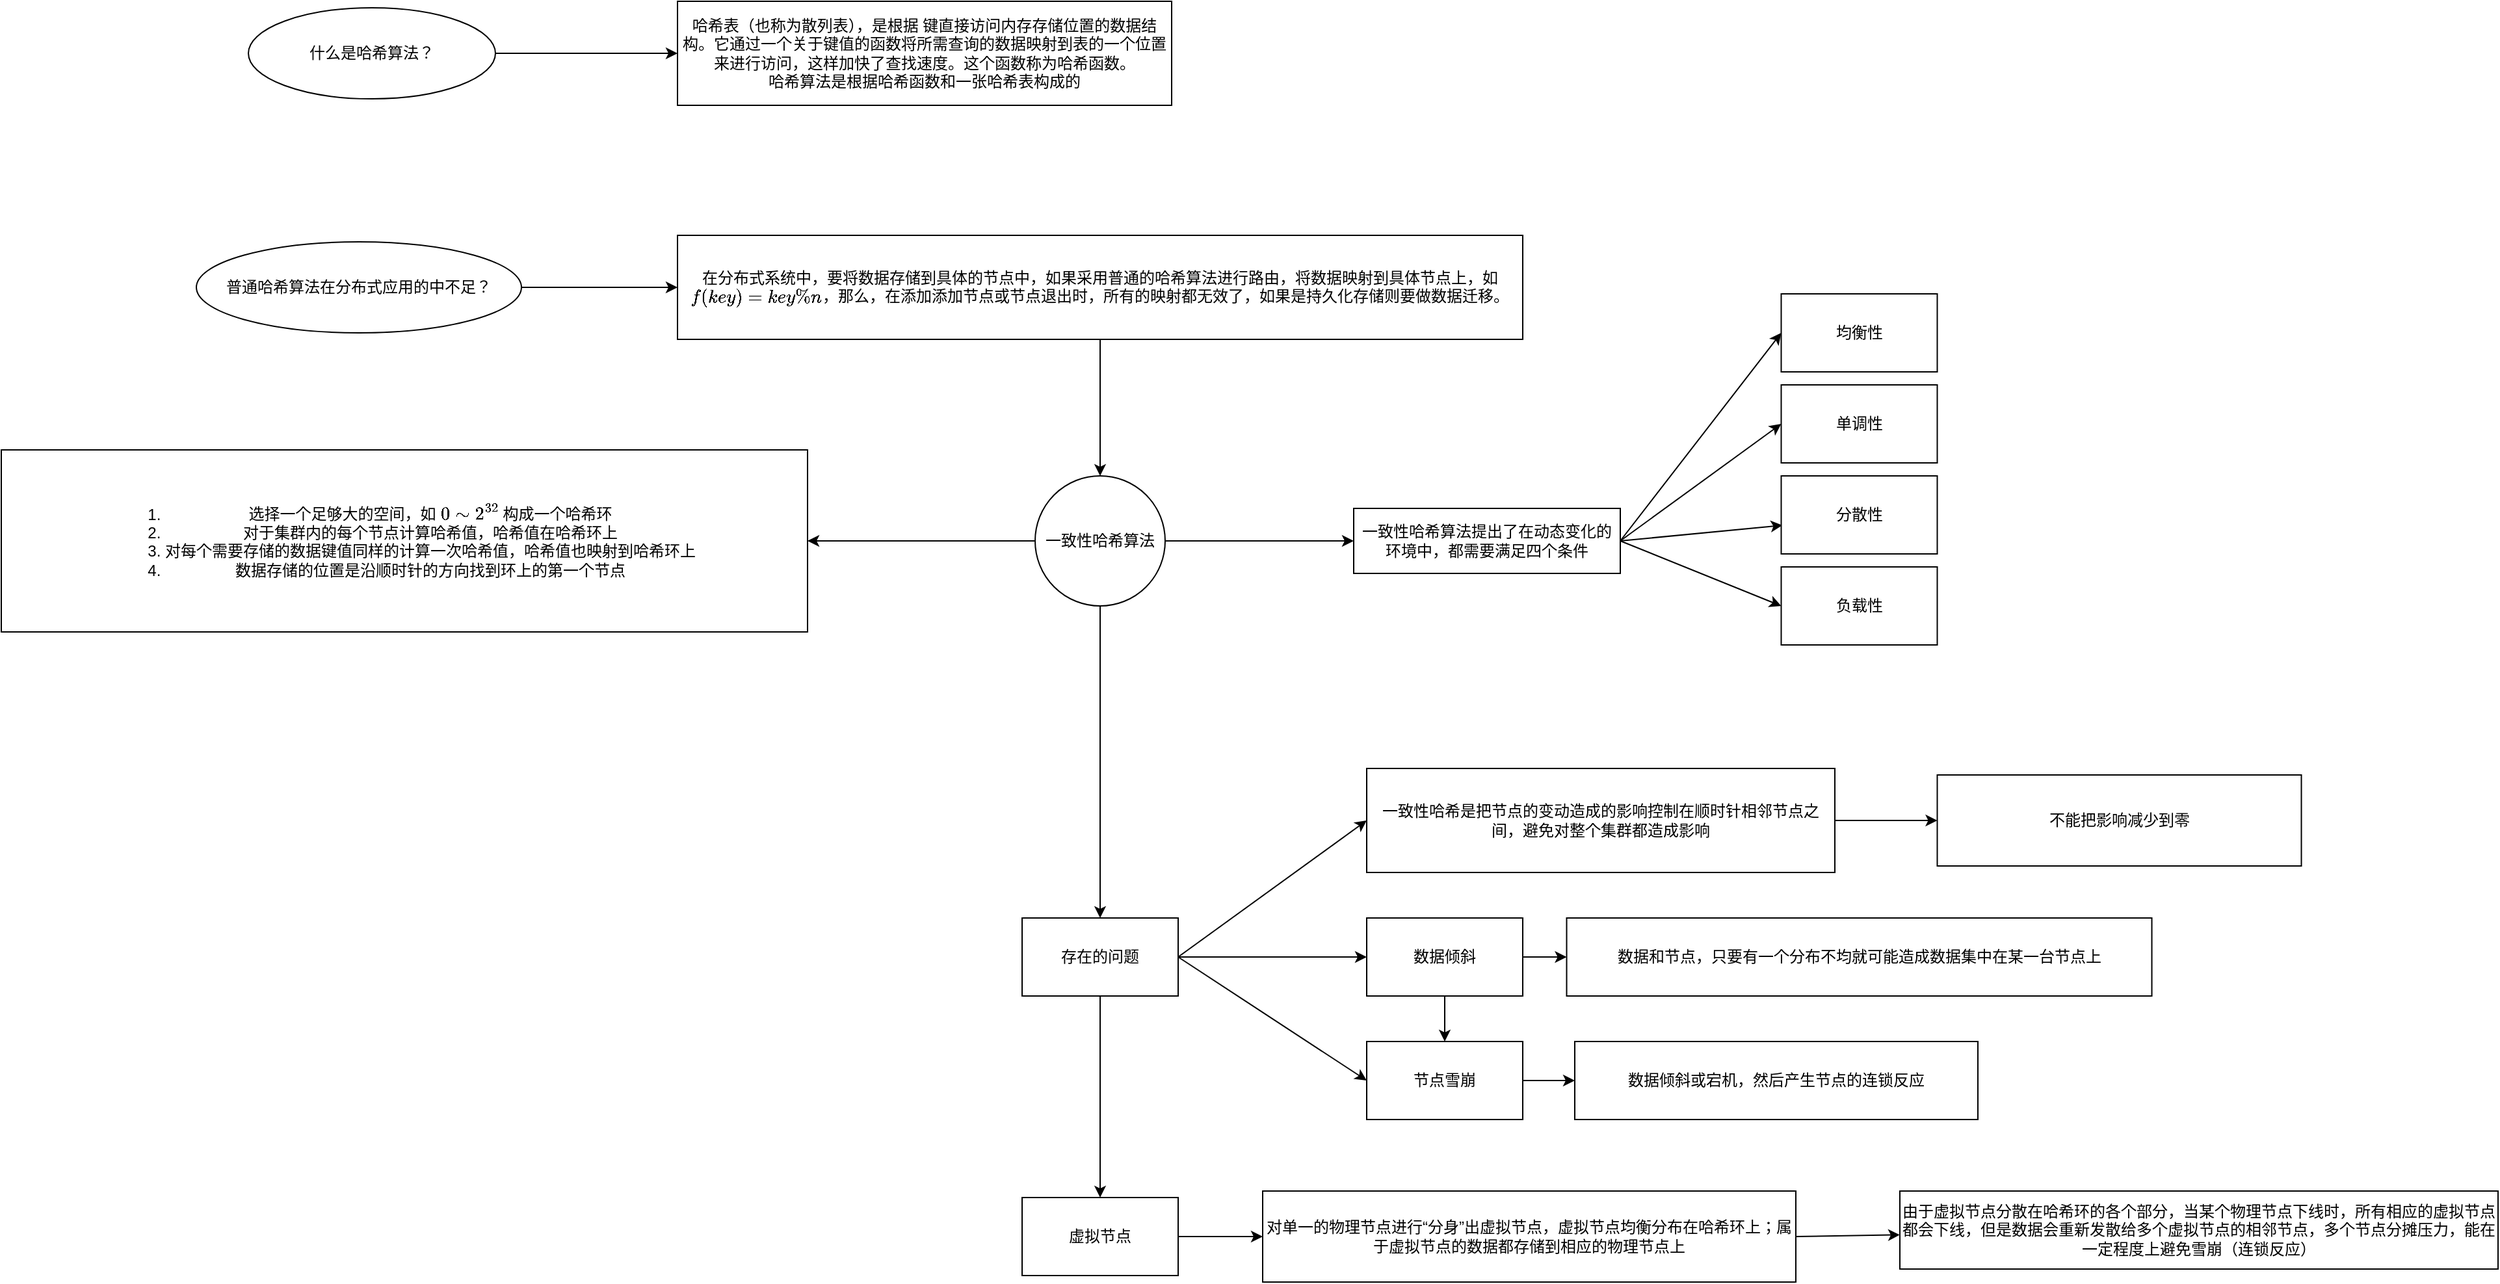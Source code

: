 <mxfile version="14.6.11" type="github" pages="2">
  <diagram id="_ftIEuQbQowRMAcyedYQ" name="哈希算法">
    <mxGraphModel dx="946" dy="611" grid="1" gridSize="10" guides="1" tooltips="1" connect="1" arrows="1" fold="1" page="1" pageScale="1" pageWidth="3300" pageHeight="4681" math="1" shadow="0">
      <root>
        <mxCell id="0" />
        <mxCell id="1" parent="0" />
        <mxCell id="ZgCmA2nvShc4hJAHGpMs-3" style="edgeStyle=none;rounded=0;orthogonalLoop=1;jettySize=auto;html=1;exitX=1;exitY=0.5;exitDx=0;exitDy=0;entryX=0;entryY=0.5;entryDx=0;entryDy=0;" parent="1" source="ZgCmA2nvShc4hJAHGpMs-1" target="ZgCmA2nvShc4hJAHGpMs-2" edge="1">
          <mxGeometry relative="1" as="geometry" />
        </mxCell>
        <mxCell id="ZgCmA2nvShc4hJAHGpMs-1" value="什么是哈希算法？" style="ellipse;whiteSpace=wrap;html=1;" parent="1" vertex="1">
          <mxGeometry x="540" y="175" width="190" height="70" as="geometry" />
        </mxCell>
        <mxCell id="ZgCmA2nvShc4hJAHGpMs-2" value="哈希表（也称为散列表），是根据 键直接访问内存存储位置的数据结构。它通过一个关于键值的函数将所需查询的数据映射到表的一个位置来进行访问，这样加快了查找速度。这个函数称为哈希函数。&lt;br&gt;哈希算法是根据哈希函数和一张哈希表构成的" style="rounded=0;whiteSpace=wrap;html=1;" parent="1" vertex="1">
          <mxGeometry x="870" y="170" width="380" height="80" as="geometry" />
        </mxCell>
        <mxCell id="ZgCmA2nvShc4hJAHGpMs-7" style="edgeStyle=none;rounded=0;orthogonalLoop=1;jettySize=auto;html=1;exitX=1;exitY=0.5;exitDx=0;exitDy=0;entryX=0;entryY=0.5;entryDx=0;entryDy=0;" parent="1" source="ZgCmA2nvShc4hJAHGpMs-4" target="ZgCmA2nvShc4hJAHGpMs-6" edge="1">
          <mxGeometry relative="1" as="geometry" />
        </mxCell>
        <mxCell id="ZgCmA2nvShc4hJAHGpMs-4" value="普通哈希算法在分布式应用的中不足？" style="ellipse;whiteSpace=wrap;html=1;" parent="1" vertex="1">
          <mxGeometry x="500" y="355" width="250" height="70" as="geometry" />
        </mxCell>
        <mxCell id="ZgCmA2nvShc4hJAHGpMs-9" style="edgeStyle=none;rounded=0;orthogonalLoop=1;jettySize=auto;html=1;exitX=0.5;exitY=1;exitDx=0;exitDy=0;entryX=0.5;entryY=0;entryDx=0;entryDy=0;" parent="1" source="ZgCmA2nvShc4hJAHGpMs-6" target="ZgCmA2nvShc4hJAHGpMs-8" edge="1">
          <mxGeometry relative="1" as="geometry" />
        </mxCell>
        <mxCell id="ZgCmA2nvShc4hJAHGpMs-6" value="在分布式系统中，要将数据存储到具体的节点中，如果采用普通的哈希算法进行路由，将数据映射到具体节点上，如 `f(key) = key % n`，那么，在添加添加节点或节点退出时，所有的映射都无效了，如果是持久化存储则要做数据迁移。" style="rounded=0;whiteSpace=wrap;html=1;" parent="1" vertex="1">
          <mxGeometry x="870" y="350" width="650" height="80" as="geometry" />
        </mxCell>
        <mxCell id="wSCQ2BmdZy3b9YI79-c1-19" style="edgeStyle=none;rounded=0;orthogonalLoop=1;jettySize=auto;html=1;exitX=1;exitY=0.5;exitDx=0;exitDy=0;entryX=0;entryY=0.5;entryDx=0;entryDy=0;" parent="1" source="ZgCmA2nvShc4hJAHGpMs-8" target="ZgCmA2nvShc4hJAHGpMs-10" edge="1">
          <mxGeometry relative="1" as="geometry" />
        </mxCell>
        <mxCell id="wSCQ2BmdZy3b9YI79-c1-20" style="edgeStyle=none;rounded=0;orthogonalLoop=1;jettySize=auto;html=1;exitX=0.5;exitY=1;exitDx=0;exitDy=0;" parent="1" source="ZgCmA2nvShc4hJAHGpMs-8" target="wSCQ2BmdZy3b9YI79-c1-7" edge="1">
          <mxGeometry relative="1" as="geometry" />
        </mxCell>
        <mxCell id="wSCQ2BmdZy3b9YI79-c1-27" style="edgeStyle=none;rounded=0;orthogonalLoop=1;jettySize=auto;html=1;exitX=0;exitY=0.5;exitDx=0;exitDy=0;" parent="1" source="ZgCmA2nvShc4hJAHGpMs-8" target="wSCQ2BmdZy3b9YI79-c1-1" edge="1">
          <mxGeometry relative="1" as="geometry" />
        </mxCell>
        <mxCell id="ZgCmA2nvShc4hJAHGpMs-8" value="一致性哈希算法" style="ellipse;whiteSpace=wrap;html=1;aspect=fixed;" parent="1" vertex="1">
          <mxGeometry x="1145" y="535" width="100" height="100" as="geometry" />
        </mxCell>
        <mxCell id="ZgCmA2nvShc4hJAHGpMs-13" value="" style="edgeStyle=none;rounded=0;orthogonalLoop=1;jettySize=auto;html=1;exitX=1;exitY=0.5;exitDx=0;exitDy=0;entryX=0;entryY=0.5;entryDx=0;entryDy=0;" parent="1" source="ZgCmA2nvShc4hJAHGpMs-10" target="ZgCmA2nvShc4hJAHGpMs-12" edge="1">
          <mxGeometry relative="1" as="geometry" />
        </mxCell>
        <mxCell id="ZgCmA2nvShc4hJAHGpMs-17" style="edgeStyle=none;rounded=0;orthogonalLoop=1;jettySize=auto;html=1;exitX=1;exitY=0.5;exitDx=0;exitDy=0;entryX=0;entryY=0.5;entryDx=0;entryDy=0;" parent="1" source="ZgCmA2nvShc4hJAHGpMs-10" target="ZgCmA2nvShc4hJAHGpMs-14" edge="1">
          <mxGeometry relative="1" as="geometry" />
        </mxCell>
        <mxCell id="ZgCmA2nvShc4hJAHGpMs-18" style="edgeStyle=none;rounded=0;orthogonalLoop=1;jettySize=auto;html=1;exitX=1;exitY=0.5;exitDx=0;exitDy=0;entryX=0.008;entryY=0.633;entryDx=0;entryDy=0;entryPerimeter=0;" parent="1" source="ZgCmA2nvShc4hJAHGpMs-10" target="ZgCmA2nvShc4hJAHGpMs-15" edge="1">
          <mxGeometry relative="1" as="geometry" />
        </mxCell>
        <mxCell id="ZgCmA2nvShc4hJAHGpMs-19" style="edgeStyle=none;rounded=0;orthogonalLoop=1;jettySize=auto;html=1;exitX=1;exitY=0.5;exitDx=0;exitDy=0;entryX=0;entryY=0.5;entryDx=0;entryDy=0;" parent="1" source="ZgCmA2nvShc4hJAHGpMs-10" target="ZgCmA2nvShc4hJAHGpMs-16" edge="1">
          <mxGeometry relative="1" as="geometry" />
        </mxCell>
        <mxCell id="ZgCmA2nvShc4hJAHGpMs-10" value="一致性哈希算法提出了在动态变化的环境中，都需要满足四个条件" style="whiteSpace=wrap;html=1;" parent="1" vertex="1">
          <mxGeometry x="1390" y="560" width="205" height="50" as="geometry" />
        </mxCell>
        <mxCell id="ZgCmA2nvShc4hJAHGpMs-12" value="均衡性" style="whiteSpace=wrap;html=1;" parent="1" vertex="1">
          <mxGeometry x="1718.75" y="395" width="120" height="60" as="geometry" />
        </mxCell>
        <mxCell id="ZgCmA2nvShc4hJAHGpMs-14" value="单调性" style="whiteSpace=wrap;html=1;" parent="1" vertex="1">
          <mxGeometry x="1718.75" y="465" width="120" height="60" as="geometry" />
        </mxCell>
        <mxCell id="ZgCmA2nvShc4hJAHGpMs-15" value="分散性" style="whiteSpace=wrap;html=1;" parent="1" vertex="1">
          <mxGeometry x="1718.75" y="535" width="120" height="60" as="geometry" />
        </mxCell>
        <mxCell id="ZgCmA2nvShc4hJAHGpMs-16" value="负载性" style="whiteSpace=wrap;html=1;" parent="1" vertex="1">
          <mxGeometry x="1718.75" y="605" width="120" height="60" as="geometry" />
        </mxCell>
        <mxCell id="wSCQ2BmdZy3b9YI79-c1-1" value="&lt;ol&gt;&lt;li&gt;选择一个足够大的空间，如 `0 ~ 2^32` 构成一个哈希环&lt;/li&gt;&lt;li&gt;对于集群内的每个节点计算哈希值，哈希值在哈希环上&lt;/li&gt;&lt;li&gt;对每个需要存储的数据键值同样的计算一次哈希值，哈希值也映射到哈希环上&lt;/li&gt;&lt;li&gt;数据存储的位置是沿顺时针的方向找到环上的第一个节点&lt;/li&gt;&lt;/ol&gt;" style="whiteSpace=wrap;html=1;" parent="1" vertex="1">
          <mxGeometry x="350" y="515" width="620" height="140" as="geometry" />
        </mxCell>
        <mxCell id="wSCQ2BmdZy3b9YI79-c1-6" style="edgeStyle=orthogonalEdgeStyle;rounded=0;orthogonalLoop=1;jettySize=auto;html=1;exitX=1;exitY=0.5;exitDx=0;exitDy=0;entryX=0;entryY=0.5;entryDx=0;entryDy=0;" parent="1" source="wSCQ2BmdZy3b9YI79-c1-3" target="wSCQ2BmdZy3b9YI79-c1-5" edge="1">
          <mxGeometry relative="1" as="geometry" />
        </mxCell>
        <mxCell id="wSCQ2BmdZy3b9YI79-c1-3" value="一致性哈希是把节点的变动造成的影响控制在顺时针相邻节点之间，避免对整个集群都造成影响" style="rounded=0;whiteSpace=wrap;html=1;" parent="1" vertex="1">
          <mxGeometry x="1400" y="760" width="360" height="80" as="geometry" />
        </mxCell>
        <mxCell id="wSCQ2BmdZy3b9YI79-c1-5" value="不能把影响减少到零" style="rounded=0;whiteSpace=wrap;html=1;" parent="1" vertex="1">
          <mxGeometry x="1838.75" y="765" width="280" height="70" as="geometry" />
        </mxCell>
        <mxCell id="wSCQ2BmdZy3b9YI79-c1-8" style="rounded=0;orthogonalLoop=1;jettySize=auto;html=1;exitX=1;exitY=0.5;exitDx=0;exitDy=0;entryX=0;entryY=0.5;entryDx=0;entryDy=0;" parent="1" source="wSCQ2BmdZy3b9YI79-c1-7" target="wSCQ2BmdZy3b9YI79-c1-3" edge="1">
          <mxGeometry relative="1" as="geometry" />
        </mxCell>
        <mxCell id="wSCQ2BmdZy3b9YI79-c1-11" style="edgeStyle=none;rounded=0;orthogonalLoop=1;jettySize=auto;html=1;exitX=1;exitY=0.5;exitDx=0;exitDy=0;entryX=0;entryY=0.5;entryDx=0;entryDy=0;" parent="1" source="wSCQ2BmdZy3b9YI79-c1-7" target="wSCQ2BmdZy3b9YI79-c1-9" edge="1">
          <mxGeometry relative="1" as="geometry" />
        </mxCell>
        <mxCell id="wSCQ2BmdZy3b9YI79-c1-14" style="edgeStyle=none;rounded=0;orthogonalLoop=1;jettySize=auto;html=1;exitX=1;exitY=0.5;exitDx=0;exitDy=0;entryX=0;entryY=0.5;entryDx=0;entryDy=0;" parent="1" source="wSCQ2BmdZy3b9YI79-c1-7" target="wSCQ2BmdZy3b9YI79-c1-13" edge="1">
          <mxGeometry relative="1" as="geometry" />
        </mxCell>
        <mxCell id="wSCQ2BmdZy3b9YI79-c1-22" style="edgeStyle=none;rounded=0;orthogonalLoop=1;jettySize=auto;html=1;exitX=0.5;exitY=1;exitDx=0;exitDy=0;" parent="1" source="wSCQ2BmdZy3b9YI79-c1-7" target="wSCQ2BmdZy3b9YI79-c1-21" edge="1">
          <mxGeometry relative="1" as="geometry" />
        </mxCell>
        <mxCell id="wSCQ2BmdZy3b9YI79-c1-7" value="存在的问题" style="rounded=0;whiteSpace=wrap;html=1;" parent="1" vertex="1">
          <mxGeometry x="1135" y="875" width="120" height="60" as="geometry" />
        </mxCell>
        <mxCell id="wSCQ2BmdZy3b9YI79-c1-12" style="edgeStyle=none;rounded=0;orthogonalLoop=1;jettySize=auto;html=1;exitX=1;exitY=0.5;exitDx=0;exitDy=0;entryX=0;entryY=0.5;entryDx=0;entryDy=0;" parent="1" source="wSCQ2BmdZy3b9YI79-c1-9" target="wSCQ2BmdZy3b9YI79-c1-10" edge="1">
          <mxGeometry relative="1" as="geometry" />
        </mxCell>
        <mxCell id="wSCQ2BmdZy3b9YI79-c1-15" style="edgeStyle=none;rounded=0;orthogonalLoop=1;jettySize=auto;html=1;exitX=0.5;exitY=1;exitDx=0;exitDy=0;entryX=0.5;entryY=0;entryDx=0;entryDy=0;" parent="1" source="wSCQ2BmdZy3b9YI79-c1-9" target="wSCQ2BmdZy3b9YI79-c1-13" edge="1">
          <mxGeometry relative="1" as="geometry" />
        </mxCell>
        <mxCell id="wSCQ2BmdZy3b9YI79-c1-9" value="数据倾斜" style="rounded=0;whiteSpace=wrap;html=1;" parent="1" vertex="1">
          <mxGeometry x="1400" y="875" width="120" height="60" as="geometry" />
        </mxCell>
        <mxCell id="wSCQ2BmdZy3b9YI79-c1-10" value="数据和节点，只要有一个分布不均就可能造成数据集中在某一台节点上" style="rounded=0;whiteSpace=wrap;html=1;" parent="1" vertex="1">
          <mxGeometry x="1553.75" y="875" width="450" height="60" as="geometry" />
        </mxCell>
        <mxCell id="wSCQ2BmdZy3b9YI79-c1-17" style="edgeStyle=none;rounded=0;orthogonalLoop=1;jettySize=auto;html=1;exitX=1;exitY=0.5;exitDx=0;exitDy=0;entryX=0;entryY=0.5;entryDx=0;entryDy=0;" parent="1" source="wSCQ2BmdZy3b9YI79-c1-13" target="wSCQ2BmdZy3b9YI79-c1-16" edge="1">
          <mxGeometry relative="1" as="geometry" />
        </mxCell>
        <mxCell id="wSCQ2BmdZy3b9YI79-c1-13" value="节点雪崩" style="rounded=0;whiteSpace=wrap;html=1;" parent="1" vertex="1">
          <mxGeometry x="1400" y="970" width="120" height="60" as="geometry" />
        </mxCell>
        <mxCell id="wSCQ2BmdZy3b9YI79-c1-16" value="数据倾斜或宕机，然后产生节点的连锁反应" style="rounded=0;whiteSpace=wrap;html=1;" parent="1" vertex="1">
          <mxGeometry x="1560" y="970" width="310" height="60" as="geometry" />
        </mxCell>
        <mxCell id="wSCQ2BmdZy3b9YI79-c1-24" style="edgeStyle=none;rounded=0;orthogonalLoop=1;jettySize=auto;html=1;exitX=1;exitY=0.5;exitDx=0;exitDy=0;" parent="1" source="wSCQ2BmdZy3b9YI79-c1-21" target="wSCQ2BmdZy3b9YI79-c1-23" edge="1">
          <mxGeometry relative="1" as="geometry" />
        </mxCell>
        <mxCell id="wSCQ2BmdZy3b9YI79-c1-21" value="虚拟节点" style="rounded=0;whiteSpace=wrap;html=1;" parent="1" vertex="1">
          <mxGeometry x="1135" y="1090" width="120" height="60" as="geometry" />
        </mxCell>
        <mxCell id="wSCQ2BmdZy3b9YI79-c1-26" style="edgeStyle=none;rounded=0;orthogonalLoop=1;jettySize=auto;html=1;exitX=1;exitY=0.5;exitDx=0;exitDy=0;" parent="1" source="wSCQ2BmdZy3b9YI79-c1-23" target="wSCQ2BmdZy3b9YI79-c1-25" edge="1">
          <mxGeometry relative="1" as="geometry" />
        </mxCell>
        <mxCell id="wSCQ2BmdZy3b9YI79-c1-23" value="对单一的物理节点进行“分身”出虚拟节点，虚拟节点均衡分布在哈希环上；属于虚拟节点的数据都存储到相应的物理节点上" style="rounded=0;whiteSpace=wrap;html=1;" parent="1" vertex="1">
          <mxGeometry x="1320" y="1085" width="410" height="70" as="geometry" />
        </mxCell>
        <mxCell id="wSCQ2BmdZy3b9YI79-c1-25" value="由于虚拟节点分散在哈希环的各个部分，当某个物理节点下线时，所有相应的虚拟节点都会下线，但是数据会重新发散给多个虚拟节点的相邻节点，多个节点分摊压力，能在一定程度上避免雪崩（连锁反应）" style="rounded=0;whiteSpace=wrap;html=1;" parent="1" vertex="1">
          <mxGeometry x="1810" y="1085" width="460" height="60" as="geometry" />
        </mxCell>
      </root>
    </mxGraphModel>
  </diagram>
  <diagram id="RX99-fU9jca6GVLDJZ-t" name="排序">
    <mxGraphModel dx="946" dy="611" grid="1" gridSize="10" guides="1" tooltips="1" connect="1" arrows="1" fold="1" page="1" pageScale="1" pageWidth="3300" pageHeight="4681" math="1" shadow="0">
      <root>
        <mxCell id="9bjt-Q4PApvt6V4Nclcf-0" />
        <mxCell id="9bjt-Q4PApvt6V4Nclcf-1" parent="9bjt-Q4PApvt6V4Nclcf-0" />
        <mxCell id="9bjt-Q4PApvt6V4Nclcf-4" style="edgeStyle=orthogonalEdgeStyle;rounded=0;orthogonalLoop=1;jettySize=auto;html=1;exitX=1;exitY=0.5;exitDx=0;exitDy=0;entryX=0;entryY=0.5;entryDx=0;entryDy=0;" edge="1" parent="9bjt-Q4PApvt6V4Nclcf-1" source="9bjt-Q4PApvt6V4Nclcf-2" target="9bjt-Q4PApvt6V4Nclcf-3">
          <mxGeometry relative="1" as="geometry" />
        </mxCell>
        <mxCell id="9bjt-Q4PApvt6V4Nclcf-2" value="插入排序" style="rounded=0;whiteSpace=wrap;html=1;" vertex="1" parent="9bjt-Q4PApvt6V4Nclcf-1">
          <mxGeometry x="160" y="140" width="120" height="60" as="geometry" />
        </mxCell>
        <mxCell id="9bjt-Q4PApvt6V4Nclcf-6" style="edgeStyle=orthogonalEdgeStyle;rounded=0;orthogonalLoop=1;jettySize=auto;html=1;exitX=1;exitY=0.5;exitDx=0;exitDy=0;entryX=0;entryY=0.5;entryDx=0;entryDy=0;" edge="1" parent="9bjt-Q4PApvt6V4Nclcf-1" source="9bjt-Q4PApvt6V4Nclcf-3" target="9bjt-Q4PApvt6V4Nclcf-5">
          <mxGeometry relative="1" as="geometry" />
        </mxCell>
        <mxCell id="9bjt-Q4PApvt6V4Nclcf-3" value="insertion_sort(A)&lt;br&gt;1. for j = 2 to A.length&lt;br&gt;2.&amp;nbsp; &amp;nbsp; key = A[j]&lt;br&gt;3.&amp;nbsp; &amp;nbsp; // Insert A[j] into the sorted sequence A[1...j-1]&lt;br&gt;4.&amp;nbsp; &amp;nbsp; i = j - 1&lt;br&gt;5.&amp;nbsp; &amp;nbsp; while i &amp;gt; 0 and A[i] &amp;gt; key&lt;br&gt;6.&amp;nbsp; &amp;nbsp; &amp;nbsp; &amp;nbsp; A[i + 1] = A[i]&lt;br&gt;7.&amp;nbsp; &amp;nbsp; &amp;nbsp; &amp;nbsp; i = i - 1&lt;br&gt;8.&amp;nbsp; &amp;nbsp; A[i + 1] = key" style="rounded=0;whiteSpace=wrap;html=1;align=left;" vertex="1" parent="9bjt-Q4PApvt6V4Nclcf-1">
          <mxGeometry x="360" y="95" width="280" height="150" as="geometry" />
        </mxCell>
        <mxCell id="9bjt-Q4PApvt6V4Nclcf-5" value="插入排序是当前迭代元素的左边有序，右边无序，将当前迭代元素插入到左边的过程&lt;br&gt;&lt;br&gt;5~7 是将大于当前迭代元素的元素右移，8 是将当前迭代元素插入到正确的位置" style="rounded=0;whiteSpace=wrap;html=1;" vertex="1" parent="9bjt-Q4PApvt6V4Nclcf-1">
          <mxGeometry x="740" y="100" width="260" height="140" as="geometry" />
        </mxCell>
      </root>
    </mxGraphModel>
  </diagram>
</mxfile>
